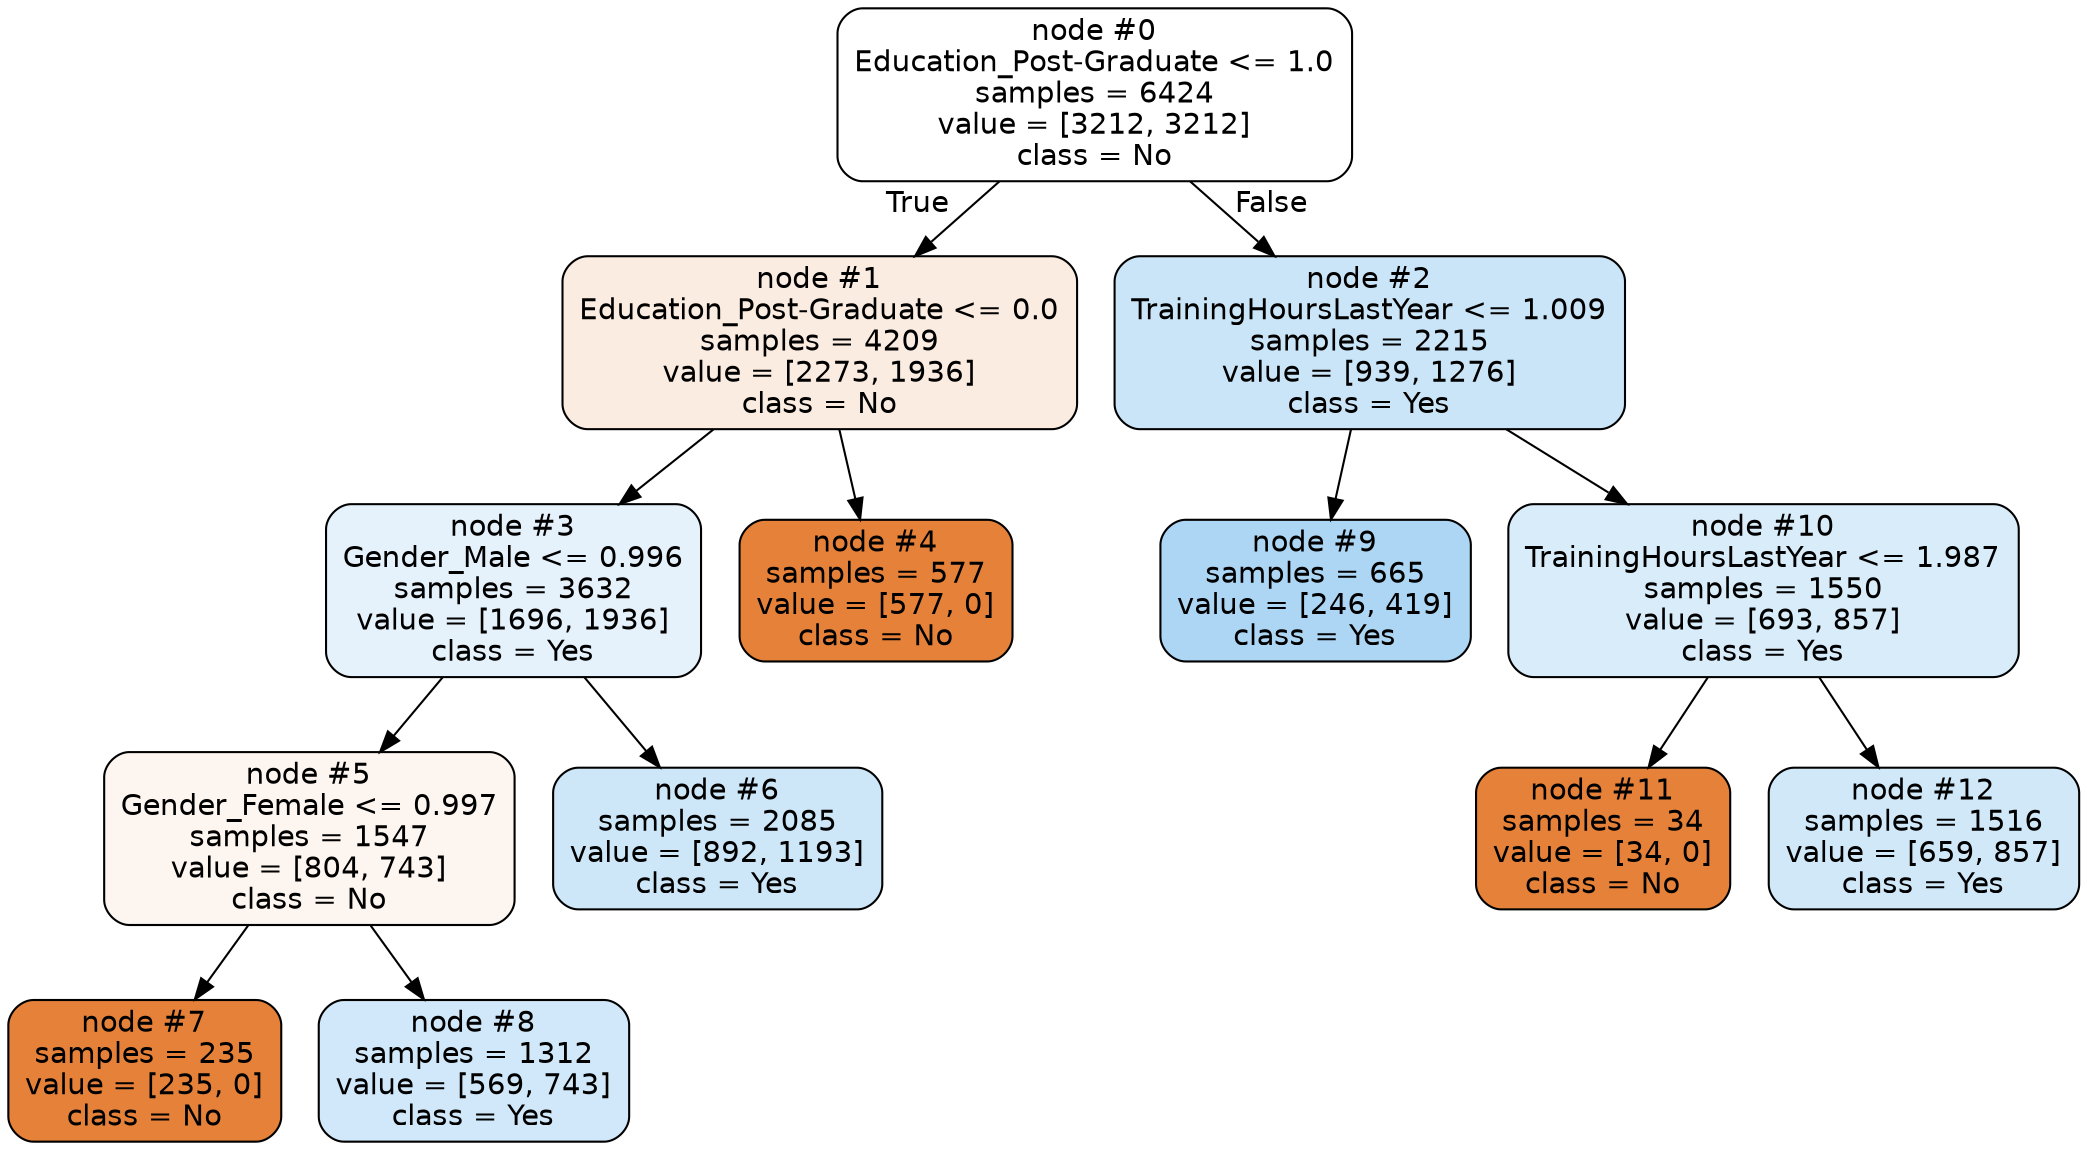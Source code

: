 digraph Tree {
node [shape=box, style="filled, rounded", color="black", fontname=helvetica] ;
edge [fontname=helvetica] ;
0 [label="node #0\nEducation_Post-Graduate <= 1.0\nsamples = 6424\nvalue = [3212, 3212]\nclass = No", fillcolor="#e5813900"] ;
1 [label="node #1\nEducation_Post-Graduate <= 0.0\nsamples = 4209\nvalue = [2273, 1936]\nclass = No", fillcolor="#e5813926"] ;
0 -> 1 [labeldistance=2.5, labelangle=45, headlabel="True"] ;
3 [label="node #3\nGender_Male <= 0.996\nsamples = 3632\nvalue = [1696, 1936]\nclass = Yes", fillcolor="#399de520"] ;
1 -> 3 ;
5 [label="node #5\nGender_Female <= 0.997\nsamples = 1547\nvalue = [804, 743]\nclass = No", fillcolor="#e5813913"] ;
3 -> 5 ;
7 [label="node #7\nsamples = 235\nvalue = [235, 0]\nclass = No", fillcolor="#e58139ff"] ;
5 -> 7 ;
8 [label="node #8\nsamples = 1312\nvalue = [569, 743]\nclass = Yes", fillcolor="#399de53c"] ;
5 -> 8 ;
6 [label="node #6\nsamples = 2085\nvalue = [892, 1193]\nclass = Yes", fillcolor="#399de540"] ;
3 -> 6 ;
4 [label="node #4\nsamples = 577\nvalue = [577, 0]\nclass = No", fillcolor="#e58139ff"] ;
1 -> 4 ;
2 [label="node #2\nTrainingHoursLastYear <= 1.009\nsamples = 2215\nvalue = [939, 1276]\nclass = Yes", fillcolor="#399de543"] ;
0 -> 2 [labeldistance=2.5, labelangle=-45, headlabel="False"] ;
9 [label="node #9\nsamples = 665\nvalue = [246, 419]\nclass = Yes", fillcolor="#399de569"] ;
2 -> 9 ;
10 [label="node #10\nTrainingHoursLastYear <= 1.987\nsamples = 1550\nvalue = [693, 857]\nclass = Yes", fillcolor="#399de531"] ;
2 -> 10 ;
11 [label="node #11\nsamples = 34\nvalue = [34, 0]\nclass = No", fillcolor="#e58139ff"] ;
10 -> 11 ;
12 [label="node #12\nsamples = 1516\nvalue = [659, 857]\nclass = Yes", fillcolor="#399de53b"] ;
10 -> 12 ;
}